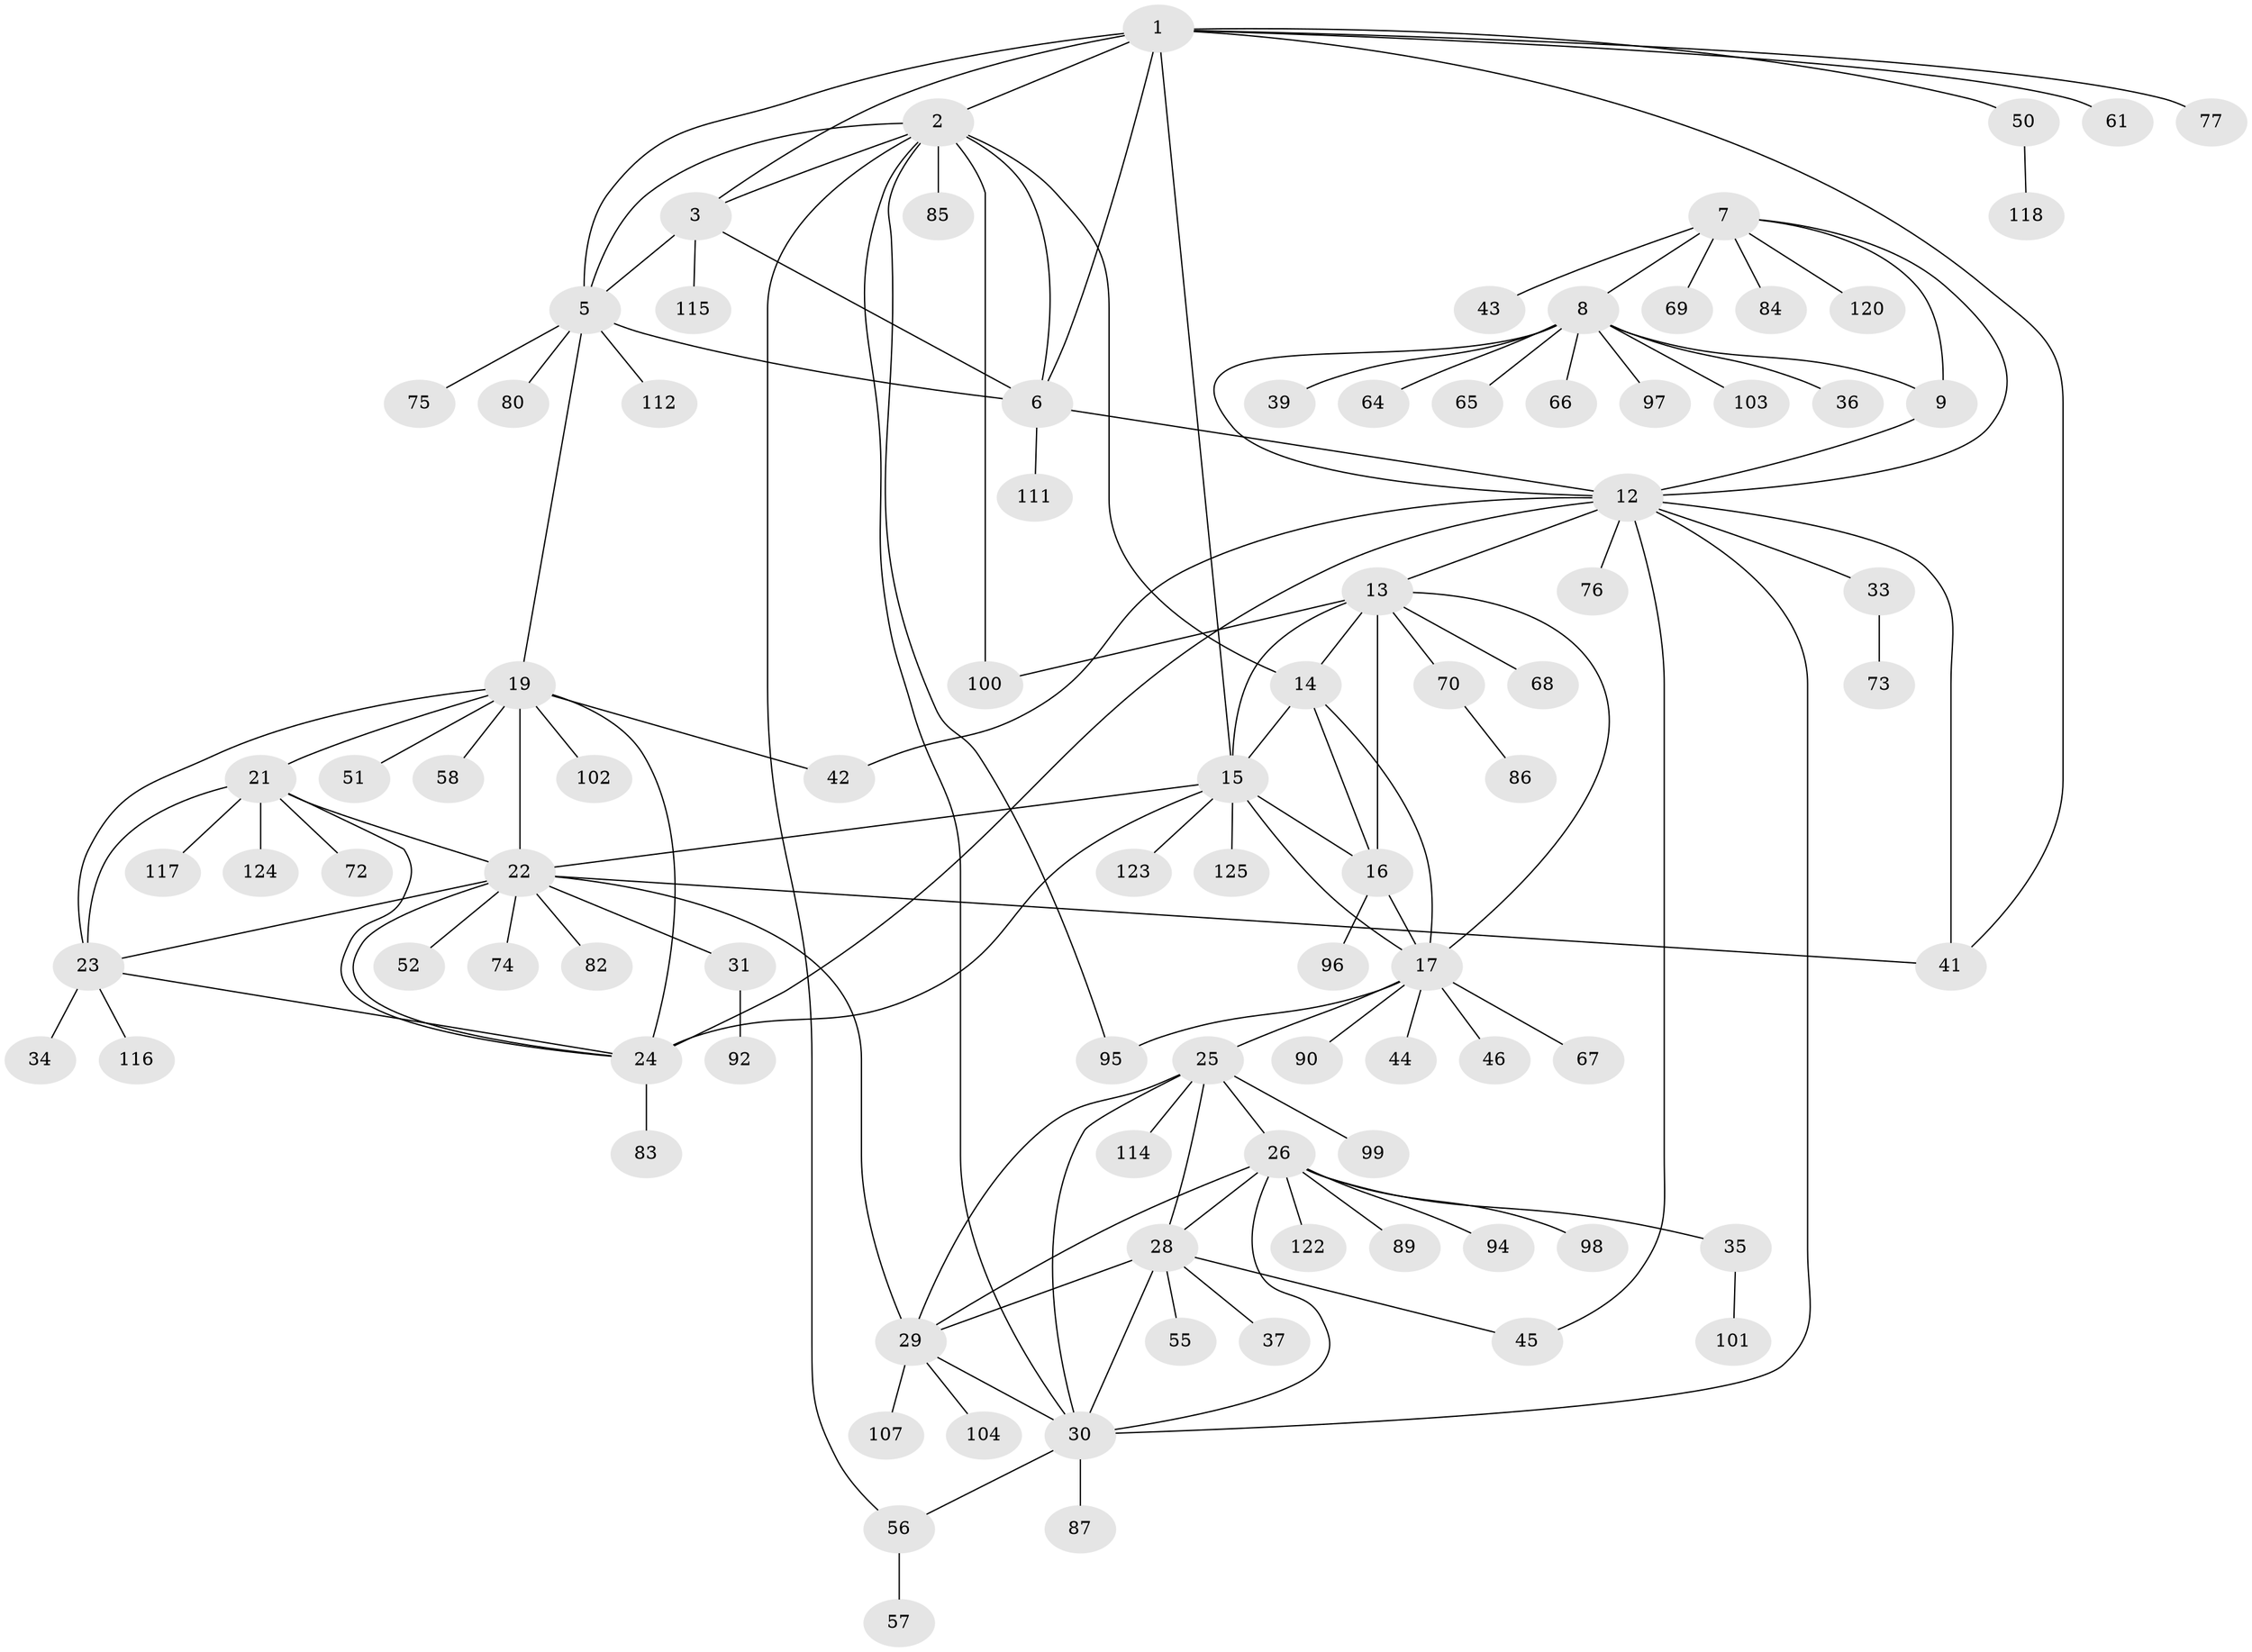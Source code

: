// Generated by graph-tools (version 1.1) at 2025/52/02/27/25 19:52:17]
// undirected, 92 vertices, 133 edges
graph export_dot {
graph [start="1"]
  node [color=gray90,style=filled];
  1 [super="+4"];
  2 [super="+126"];
  3 [super="+48"];
  5 [super="+32"];
  6 [super="+78"];
  7 [super="+11"];
  8 [super="+10"];
  9 [super="+81"];
  12 [super="+108"];
  13 [super="+18"];
  14;
  15 [super="+71"];
  16 [super="+63"];
  17 [super="+38"];
  19 [super="+20"];
  21 [super="+62"];
  22 [super="+54"];
  23 [super="+110"];
  24 [super="+47"];
  25 [super="+27"];
  26 [super="+60"];
  28 [super="+79"];
  29 [super="+106"];
  30 [super="+53"];
  31 [super="+119"];
  33 [super="+40"];
  34 [super="+109"];
  35 [super="+93"];
  36;
  37;
  39;
  41;
  42;
  43 [super="+49"];
  44;
  45 [super="+88"];
  46 [super="+121"];
  50 [super="+91"];
  51;
  52;
  55 [super="+59"];
  56 [super="+113"];
  57;
  58;
  61;
  64;
  65 [super="+105"];
  66;
  67;
  68;
  69;
  70;
  72;
  73;
  74;
  75;
  76;
  77;
  80;
  82;
  83;
  84;
  85;
  86;
  87;
  89;
  90;
  92;
  94;
  95;
  96;
  97;
  98;
  99;
  100;
  101;
  102;
  103;
  104;
  107;
  111;
  112;
  114;
  115;
  116;
  117;
  118;
  120;
  122;
  123;
  124;
  125;
  1 -- 2 [weight=2];
  1 -- 3 [weight=2];
  1 -- 5 [weight=2];
  1 -- 6 [weight=2];
  1 -- 41;
  1 -- 50;
  1 -- 77;
  1 -- 61;
  1 -- 15;
  2 -- 3;
  2 -- 5;
  2 -- 6;
  2 -- 14;
  2 -- 30;
  2 -- 56;
  2 -- 85;
  2 -- 95;
  2 -- 100;
  3 -- 5;
  3 -- 6;
  3 -- 115;
  5 -- 6;
  5 -- 19;
  5 -- 75;
  5 -- 112;
  5 -- 80;
  6 -- 12;
  6 -- 111;
  7 -- 8 [weight=4];
  7 -- 9 [weight=2];
  7 -- 12 [weight=2];
  7 -- 84;
  7 -- 69;
  7 -- 43;
  7 -- 120;
  8 -- 9 [weight=2];
  8 -- 12 [weight=2];
  8 -- 36;
  8 -- 39;
  8 -- 97;
  8 -- 103;
  8 -- 64;
  8 -- 65;
  8 -- 66;
  9 -- 12;
  12 -- 24;
  12 -- 30;
  12 -- 33;
  12 -- 41;
  12 -- 42;
  12 -- 76;
  12 -- 13;
  12 -- 45;
  13 -- 14 [weight=2];
  13 -- 15 [weight=2];
  13 -- 16 [weight=2];
  13 -- 17 [weight=2];
  13 -- 100;
  13 -- 68;
  13 -- 70;
  14 -- 15;
  14 -- 16;
  14 -- 17;
  15 -- 16;
  15 -- 17;
  15 -- 22;
  15 -- 123;
  15 -- 125;
  15 -- 24;
  16 -- 17;
  16 -- 96;
  17 -- 44;
  17 -- 67;
  17 -- 90;
  17 -- 46;
  17 -- 95;
  17 -- 25;
  19 -- 21 [weight=2];
  19 -- 22 [weight=2];
  19 -- 23 [weight=2];
  19 -- 24 [weight=2];
  19 -- 102;
  19 -- 42;
  19 -- 51;
  19 -- 58;
  21 -- 22;
  21 -- 23;
  21 -- 24;
  21 -- 72;
  21 -- 117;
  21 -- 124;
  22 -- 23;
  22 -- 24;
  22 -- 29;
  22 -- 31;
  22 -- 52;
  22 -- 82;
  22 -- 41;
  22 -- 74;
  23 -- 24;
  23 -- 34;
  23 -- 116;
  24 -- 83;
  25 -- 26 [weight=2];
  25 -- 28 [weight=2];
  25 -- 29 [weight=2];
  25 -- 30 [weight=2];
  25 -- 99;
  25 -- 114;
  26 -- 28;
  26 -- 29;
  26 -- 30;
  26 -- 35;
  26 -- 89;
  26 -- 94;
  26 -- 98;
  26 -- 122;
  28 -- 29;
  28 -- 30;
  28 -- 37;
  28 -- 45;
  28 -- 55;
  29 -- 30;
  29 -- 104;
  29 -- 107;
  30 -- 56;
  30 -- 87;
  31 -- 92;
  33 -- 73;
  35 -- 101;
  50 -- 118;
  56 -- 57;
  70 -- 86;
}
